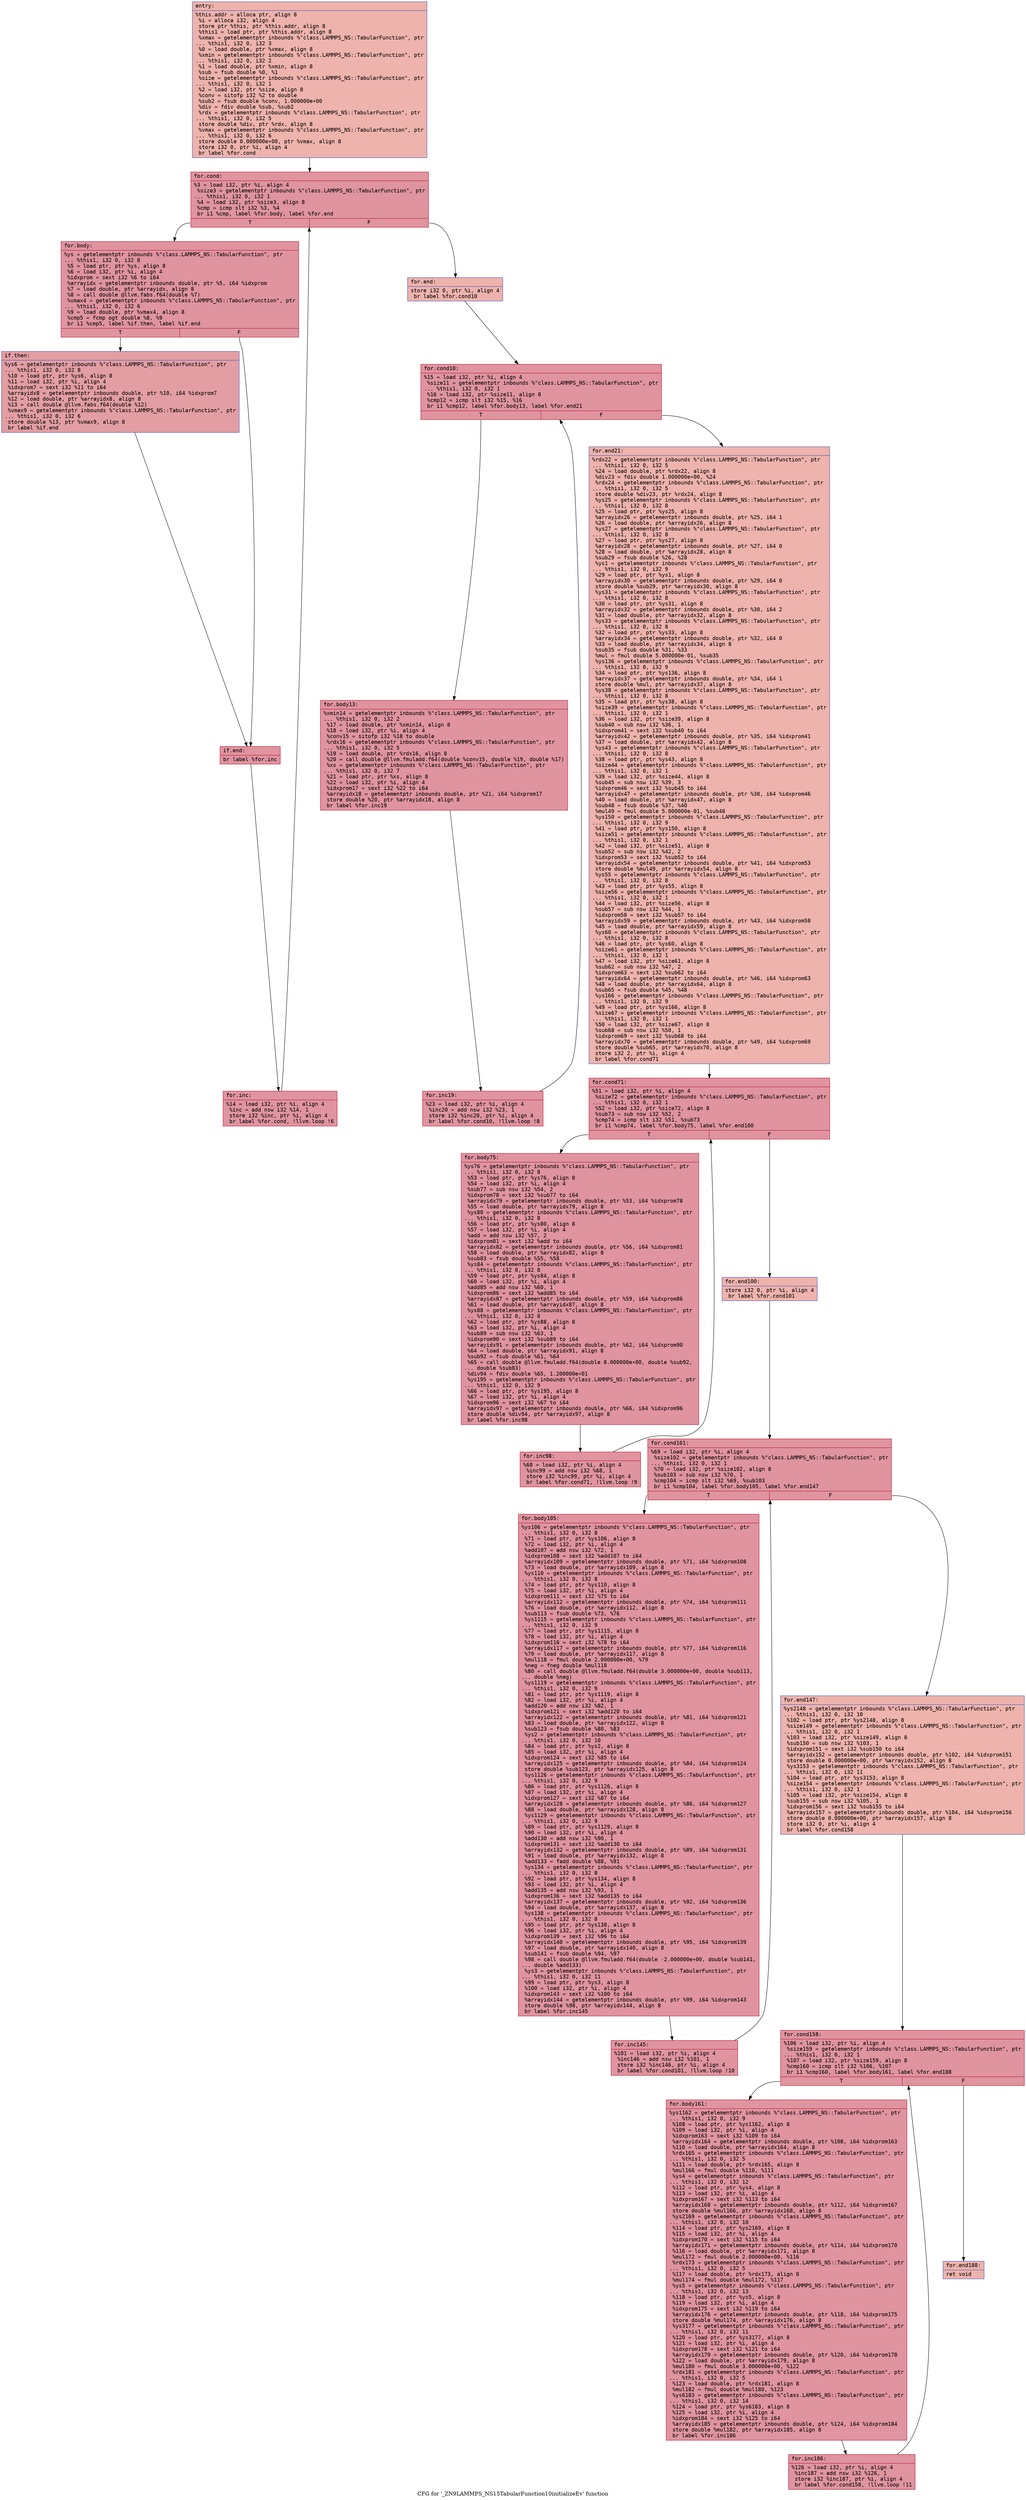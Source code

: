 digraph "CFG for '_ZN9LAMMPS_NS15TabularFunction10initializeEv' function" {
	label="CFG for '_ZN9LAMMPS_NS15TabularFunction10initializeEv' function";

	Node0x556a1d4e0f00 [shape=record,color="#3d50c3ff", style=filled, fillcolor="#d6524470" fontname="Courier",label="{entry:\l|  %this.addr = alloca ptr, align 8\l  %i = alloca i32, align 4\l  store ptr %this, ptr %this.addr, align 8\l  %this1 = load ptr, ptr %this.addr, align 8\l  %xmax = getelementptr inbounds %\"class.LAMMPS_NS::TabularFunction\", ptr\l... %this1, i32 0, i32 3\l  %0 = load double, ptr %xmax, align 8\l  %xmin = getelementptr inbounds %\"class.LAMMPS_NS::TabularFunction\", ptr\l... %this1, i32 0, i32 2\l  %1 = load double, ptr %xmin, align 8\l  %sub = fsub double %0, %1\l  %size = getelementptr inbounds %\"class.LAMMPS_NS::TabularFunction\", ptr\l... %this1, i32 0, i32 1\l  %2 = load i32, ptr %size, align 8\l  %conv = sitofp i32 %2 to double\l  %sub2 = fsub double %conv, 1.000000e+00\l  %div = fdiv double %sub, %sub2\l  %rdx = getelementptr inbounds %\"class.LAMMPS_NS::TabularFunction\", ptr\l... %this1, i32 0, i32 5\l  store double %div, ptr %rdx, align 8\l  %vmax = getelementptr inbounds %\"class.LAMMPS_NS::TabularFunction\", ptr\l... %this1, i32 0, i32 6\l  store double 0.000000e+00, ptr %vmax, align 8\l  store i32 0, ptr %i, align 4\l  br label %for.cond\l}"];
	Node0x556a1d4e0f00 -> Node0x556a1d4e1c90[tooltip="entry -> for.cond\nProbability 100.00%" ];
	Node0x556a1d4e1c90 [shape=record,color="#b70d28ff", style=filled, fillcolor="#b70d2870" fontname="Courier",label="{for.cond:\l|  %3 = load i32, ptr %i, align 4\l  %size3 = getelementptr inbounds %\"class.LAMMPS_NS::TabularFunction\", ptr\l... %this1, i32 0, i32 1\l  %4 = load i32, ptr %size3, align 8\l  %cmp = icmp slt i32 %3, %4\l  br i1 %cmp, label %for.body, label %for.end\l|{<s0>T|<s1>F}}"];
	Node0x556a1d4e1c90:s0 -> Node0x556a1d4e2010[tooltip="for.cond -> for.body\nProbability 96.88%" ];
	Node0x556a1d4e1c90:s1 -> Node0x556a1d4e2090[tooltip="for.cond -> for.end\nProbability 3.12%" ];
	Node0x556a1d4e2010 [shape=record,color="#b70d28ff", style=filled, fillcolor="#b70d2870" fontname="Courier",label="{for.body:\l|  %ys = getelementptr inbounds %\"class.LAMMPS_NS::TabularFunction\", ptr\l... %this1, i32 0, i32 8\l  %5 = load ptr, ptr %ys, align 8\l  %6 = load i32, ptr %i, align 4\l  %idxprom = sext i32 %6 to i64\l  %arrayidx = getelementptr inbounds double, ptr %5, i64 %idxprom\l  %7 = load double, ptr %arrayidx, align 8\l  %8 = call double @llvm.fabs.f64(double %7)\l  %vmax4 = getelementptr inbounds %\"class.LAMMPS_NS::TabularFunction\", ptr\l... %this1, i32 0, i32 6\l  %9 = load double, ptr %vmax4, align 8\l  %cmp5 = fcmp ogt double %8, %9\l  br i1 %cmp5, label %if.then, label %if.end\l|{<s0>T|<s1>F}}"];
	Node0x556a1d4e2010:s0 -> Node0x556a1d4d81f0[tooltip="for.body -> if.then\nProbability 50.00%" ];
	Node0x556a1d4e2010:s1 -> Node0x556a1d4d85e0[tooltip="for.body -> if.end\nProbability 50.00%" ];
	Node0x556a1d4d81f0 [shape=record,color="#3d50c3ff", style=filled, fillcolor="#be242e70" fontname="Courier",label="{if.then:\l|  %ys6 = getelementptr inbounds %\"class.LAMMPS_NS::TabularFunction\", ptr\l... %this1, i32 0, i32 8\l  %10 = load ptr, ptr %ys6, align 8\l  %11 = load i32, ptr %i, align 4\l  %idxprom7 = sext i32 %11 to i64\l  %arrayidx8 = getelementptr inbounds double, ptr %10, i64 %idxprom7\l  %12 = load double, ptr %arrayidx8, align 8\l  %13 = call double @llvm.fabs.f64(double %12)\l  %vmax9 = getelementptr inbounds %\"class.LAMMPS_NS::TabularFunction\", ptr\l... %this1, i32 0, i32 6\l  store double %13, ptr %vmax9, align 8\l  br label %if.end\l}"];
	Node0x556a1d4d81f0 -> Node0x556a1d4d85e0[tooltip="if.then -> if.end\nProbability 100.00%" ];
	Node0x556a1d4d85e0 [shape=record,color="#b70d28ff", style=filled, fillcolor="#b70d2870" fontname="Courier",label="{if.end:\l|  br label %for.inc\l}"];
	Node0x556a1d4d85e0 -> Node0x556a1d4d8e10[tooltip="if.end -> for.inc\nProbability 100.00%" ];
	Node0x556a1d4d8e10 [shape=record,color="#b70d28ff", style=filled, fillcolor="#b70d2870" fontname="Courier",label="{for.inc:\l|  %14 = load i32, ptr %i, align 4\l  %inc = add nsw i32 %14, 1\l  store i32 %inc, ptr %i, align 4\l  br label %for.cond, !llvm.loop !6\l}"];
	Node0x556a1d4d8e10 -> Node0x556a1d4e1c90[tooltip="for.inc -> for.cond\nProbability 100.00%" ];
	Node0x556a1d4e2090 [shape=record,color="#3d50c3ff", style=filled, fillcolor="#d6524470" fontname="Courier",label="{for.end:\l|  store i32 0, ptr %i, align 4\l  br label %for.cond10\l}"];
	Node0x556a1d4e2090 -> Node0x556a1d4e53b0[tooltip="for.end -> for.cond10\nProbability 100.00%" ];
	Node0x556a1d4e53b0 [shape=record,color="#b70d28ff", style=filled, fillcolor="#b70d2870" fontname="Courier",label="{for.cond10:\l|  %15 = load i32, ptr %i, align 4\l  %size11 = getelementptr inbounds %\"class.LAMMPS_NS::TabularFunction\", ptr\l... %this1, i32 0, i32 1\l  %16 = load i32, ptr %size11, align 8\l  %cmp12 = icmp slt i32 %15, %16\l  br i1 %cmp12, label %for.body13, label %for.end21\l|{<s0>T|<s1>F}}"];
	Node0x556a1d4e53b0:s0 -> Node0x556a1d4e5700[tooltip="for.cond10 -> for.body13\nProbability 96.88%" ];
	Node0x556a1d4e53b0:s1 -> Node0x556a1d4e5780[tooltip="for.cond10 -> for.end21\nProbability 3.12%" ];
	Node0x556a1d4e5700 [shape=record,color="#b70d28ff", style=filled, fillcolor="#b70d2870" fontname="Courier",label="{for.body13:\l|  %xmin14 = getelementptr inbounds %\"class.LAMMPS_NS::TabularFunction\", ptr\l... %this1, i32 0, i32 2\l  %17 = load double, ptr %xmin14, align 8\l  %18 = load i32, ptr %i, align 4\l  %conv15 = sitofp i32 %18 to double\l  %rdx16 = getelementptr inbounds %\"class.LAMMPS_NS::TabularFunction\", ptr\l... %this1, i32 0, i32 5\l  %19 = load double, ptr %rdx16, align 8\l  %20 = call double @llvm.fmuladd.f64(double %conv15, double %19, double %17)\l  %xs = getelementptr inbounds %\"class.LAMMPS_NS::TabularFunction\", ptr\l... %this1, i32 0, i32 7\l  %21 = load ptr, ptr %xs, align 8\l  %22 = load i32, ptr %i, align 4\l  %idxprom17 = sext i32 %22 to i64\l  %arrayidx18 = getelementptr inbounds double, ptr %21, i64 %idxprom17\l  store double %20, ptr %arrayidx18, align 8\l  br label %for.inc19\l}"];
	Node0x556a1d4e5700 -> Node0x556a1d4e6160[tooltip="for.body13 -> for.inc19\nProbability 100.00%" ];
	Node0x556a1d4e6160 [shape=record,color="#b70d28ff", style=filled, fillcolor="#b70d2870" fontname="Courier",label="{for.inc19:\l|  %23 = load i32, ptr %i, align 4\l  %inc20 = add nsw i32 %23, 1\l  store i32 %inc20, ptr %i, align 4\l  br label %for.cond10, !llvm.loop !8\l}"];
	Node0x556a1d4e6160 -> Node0x556a1d4e53b0[tooltip="for.inc19 -> for.cond10\nProbability 100.00%" ];
	Node0x556a1d4e5780 [shape=record,color="#3d50c3ff", style=filled, fillcolor="#d6524470" fontname="Courier",label="{for.end21:\l|  %rdx22 = getelementptr inbounds %\"class.LAMMPS_NS::TabularFunction\", ptr\l... %this1, i32 0, i32 5\l  %24 = load double, ptr %rdx22, align 8\l  %div23 = fdiv double 1.000000e+00, %24\l  %rdx24 = getelementptr inbounds %\"class.LAMMPS_NS::TabularFunction\", ptr\l... %this1, i32 0, i32 5\l  store double %div23, ptr %rdx24, align 8\l  %ys25 = getelementptr inbounds %\"class.LAMMPS_NS::TabularFunction\", ptr\l... %this1, i32 0, i32 8\l  %25 = load ptr, ptr %ys25, align 8\l  %arrayidx26 = getelementptr inbounds double, ptr %25, i64 1\l  %26 = load double, ptr %arrayidx26, align 8\l  %ys27 = getelementptr inbounds %\"class.LAMMPS_NS::TabularFunction\", ptr\l... %this1, i32 0, i32 8\l  %27 = load ptr, ptr %ys27, align 8\l  %arrayidx28 = getelementptr inbounds double, ptr %27, i64 0\l  %28 = load double, ptr %arrayidx28, align 8\l  %sub29 = fsub double %26, %28\l  %ys1 = getelementptr inbounds %\"class.LAMMPS_NS::TabularFunction\", ptr\l... %this1, i32 0, i32 9\l  %29 = load ptr, ptr %ys1, align 8\l  %arrayidx30 = getelementptr inbounds double, ptr %29, i64 0\l  store double %sub29, ptr %arrayidx30, align 8\l  %ys31 = getelementptr inbounds %\"class.LAMMPS_NS::TabularFunction\", ptr\l... %this1, i32 0, i32 8\l  %30 = load ptr, ptr %ys31, align 8\l  %arrayidx32 = getelementptr inbounds double, ptr %30, i64 2\l  %31 = load double, ptr %arrayidx32, align 8\l  %ys33 = getelementptr inbounds %\"class.LAMMPS_NS::TabularFunction\", ptr\l... %this1, i32 0, i32 8\l  %32 = load ptr, ptr %ys33, align 8\l  %arrayidx34 = getelementptr inbounds double, ptr %32, i64 0\l  %33 = load double, ptr %arrayidx34, align 8\l  %sub35 = fsub double %31, %33\l  %mul = fmul double 5.000000e-01, %sub35\l  %ys136 = getelementptr inbounds %\"class.LAMMPS_NS::TabularFunction\", ptr\l... %this1, i32 0, i32 9\l  %34 = load ptr, ptr %ys136, align 8\l  %arrayidx37 = getelementptr inbounds double, ptr %34, i64 1\l  store double %mul, ptr %arrayidx37, align 8\l  %ys38 = getelementptr inbounds %\"class.LAMMPS_NS::TabularFunction\", ptr\l... %this1, i32 0, i32 8\l  %35 = load ptr, ptr %ys38, align 8\l  %size39 = getelementptr inbounds %\"class.LAMMPS_NS::TabularFunction\", ptr\l... %this1, i32 0, i32 1\l  %36 = load i32, ptr %size39, align 8\l  %sub40 = sub nsw i32 %36, 1\l  %idxprom41 = sext i32 %sub40 to i64\l  %arrayidx42 = getelementptr inbounds double, ptr %35, i64 %idxprom41\l  %37 = load double, ptr %arrayidx42, align 8\l  %ys43 = getelementptr inbounds %\"class.LAMMPS_NS::TabularFunction\", ptr\l... %this1, i32 0, i32 8\l  %38 = load ptr, ptr %ys43, align 8\l  %size44 = getelementptr inbounds %\"class.LAMMPS_NS::TabularFunction\", ptr\l... %this1, i32 0, i32 1\l  %39 = load i32, ptr %size44, align 8\l  %sub45 = sub nsw i32 %39, 3\l  %idxprom46 = sext i32 %sub45 to i64\l  %arrayidx47 = getelementptr inbounds double, ptr %38, i64 %idxprom46\l  %40 = load double, ptr %arrayidx47, align 8\l  %sub48 = fsub double %37, %40\l  %mul49 = fmul double 5.000000e-01, %sub48\l  %ys150 = getelementptr inbounds %\"class.LAMMPS_NS::TabularFunction\", ptr\l... %this1, i32 0, i32 9\l  %41 = load ptr, ptr %ys150, align 8\l  %size51 = getelementptr inbounds %\"class.LAMMPS_NS::TabularFunction\", ptr\l... %this1, i32 0, i32 1\l  %42 = load i32, ptr %size51, align 8\l  %sub52 = sub nsw i32 %42, 2\l  %idxprom53 = sext i32 %sub52 to i64\l  %arrayidx54 = getelementptr inbounds double, ptr %41, i64 %idxprom53\l  store double %mul49, ptr %arrayidx54, align 8\l  %ys55 = getelementptr inbounds %\"class.LAMMPS_NS::TabularFunction\", ptr\l... %this1, i32 0, i32 8\l  %43 = load ptr, ptr %ys55, align 8\l  %size56 = getelementptr inbounds %\"class.LAMMPS_NS::TabularFunction\", ptr\l... %this1, i32 0, i32 1\l  %44 = load i32, ptr %size56, align 8\l  %sub57 = sub nsw i32 %44, 1\l  %idxprom58 = sext i32 %sub57 to i64\l  %arrayidx59 = getelementptr inbounds double, ptr %43, i64 %idxprom58\l  %45 = load double, ptr %arrayidx59, align 8\l  %ys60 = getelementptr inbounds %\"class.LAMMPS_NS::TabularFunction\", ptr\l... %this1, i32 0, i32 8\l  %46 = load ptr, ptr %ys60, align 8\l  %size61 = getelementptr inbounds %\"class.LAMMPS_NS::TabularFunction\", ptr\l... %this1, i32 0, i32 1\l  %47 = load i32, ptr %size61, align 8\l  %sub62 = sub nsw i32 %47, 2\l  %idxprom63 = sext i32 %sub62 to i64\l  %arrayidx64 = getelementptr inbounds double, ptr %46, i64 %idxprom63\l  %48 = load double, ptr %arrayidx64, align 8\l  %sub65 = fsub double %45, %48\l  %ys166 = getelementptr inbounds %\"class.LAMMPS_NS::TabularFunction\", ptr\l... %this1, i32 0, i32 9\l  %49 = load ptr, ptr %ys166, align 8\l  %size67 = getelementptr inbounds %\"class.LAMMPS_NS::TabularFunction\", ptr\l... %this1, i32 0, i32 1\l  %50 = load i32, ptr %size67, align 8\l  %sub68 = sub nsw i32 %50, 1\l  %idxprom69 = sext i32 %sub68 to i64\l  %arrayidx70 = getelementptr inbounds double, ptr %49, i64 %idxprom69\l  store double %sub65, ptr %arrayidx70, align 8\l  store i32 2, ptr %i, align 4\l  br label %for.cond71\l}"];
	Node0x556a1d4e5780 -> Node0x556a1d4eade0[tooltip="for.end21 -> for.cond71\nProbability 100.00%" ];
	Node0x556a1d4eade0 [shape=record,color="#b70d28ff", style=filled, fillcolor="#b70d2870" fontname="Courier",label="{for.cond71:\l|  %51 = load i32, ptr %i, align 4\l  %size72 = getelementptr inbounds %\"class.LAMMPS_NS::TabularFunction\", ptr\l... %this1, i32 0, i32 1\l  %52 = load i32, ptr %size72, align 8\l  %sub73 = sub nsw i32 %52, 2\l  %cmp74 = icmp slt i32 %51, %sub73\l  br i1 %cmp74, label %for.body75, label %for.end100\l|{<s0>T|<s1>F}}"];
	Node0x556a1d4eade0:s0 -> Node0x556a1d4e6e00[tooltip="for.cond71 -> for.body75\nProbability 96.88%" ];
	Node0x556a1d4eade0:s1 -> Node0x556a1d4e6e80[tooltip="for.cond71 -> for.end100\nProbability 3.12%" ];
	Node0x556a1d4e6e00 [shape=record,color="#b70d28ff", style=filled, fillcolor="#b70d2870" fontname="Courier",label="{for.body75:\l|  %ys76 = getelementptr inbounds %\"class.LAMMPS_NS::TabularFunction\", ptr\l... %this1, i32 0, i32 8\l  %53 = load ptr, ptr %ys76, align 8\l  %54 = load i32, ptr %i, align 4\l  %sub77 = sub nsw i32 %54, 2\l  %idxprom78 = sext i32 %sub77 to i64\l  %arrayidx79 = getelementptr inbounds double, ptr %53, i64 %idxprom78\l  %55 = load double, ptr %arrayidx79, align 8\l  %ys80 = getelementptr inbounds %\"class.LAMMPS_NS::TabularFunction\", ptr\l... %this1, i32 0, i32 8\l  %56 = load ptr, ptr %ys80, align 8\l  %57 = load i32, ptr %i, align 4\l  %add = add nsw i32 %57, 2\l  %idxprom81 = sext i32 %add to i64\l  %arrayidx82 = getelementptr inbounds double, ptr %56, i64 %idxprom81\l  %58 = load double, ptr %arrayidx82, align 8\l  %sub83 = fsub double %55, %58\l  %ys84 = getelementptr inbounds %\"class.LAMMPS_NS::TabularFunction\", ptr\l... %this1, i32 0, i32 8\l  %59 = load ptr, ptr %ys84, align 8\l  %60 = load i32, ptr %i, align 4\l  %add85 = add nsw i32 %60, 1\l  %idxprom86 = sext i32 %add85 to i64\l  %arrayidx87 = getelementptr inbounds double, ptr %59, i64 %idxprom86\l  %61 = load double, ptr %arrayidx87, align 8\l  %ys88 = getelementptr inbounds %\"class.LAMMPS_NS::TabularFunction\", ptr\l... %this1, i32 0, i32 8\l  %62 = load ptr, ptr %ys88, align 8\l  %63 = load i32, ptr %i, align 4\l  %sub89 = sub nsw i32 %63, 1\l  %idxprom90 = sext i32 %sub89 to i64\l  %arrayidx91 = getelementptr inbounds double, ptr %62, i64 %idxprom90\l  %64 = load double, ptr %arrayidx91, align 8\l  %sub92 = fsub double %61, %64\l  %65 = call double @llvm.fmuladd.f64(double 8.000000e+00, double %sub92,\l... double %sub83)\l  %div94 = fdiv double %65, 1.200000e+01\l  %ys195 = getelementptr inbounds %\"class.LAMMPS_NS::TabularFunction\", ptr\l... %this1, i32 0, i32 9\l  %66 = load ptr, ptr %ys195, align 8\l  %67 = load i32, ptr %i, align 4\l  %idxprom96 = sext i32 %67 to i64\l  %arrayidx97 = getelementptr inbounds double, ptr %66, i64 %idxprom96\l  store double %div94, ptr %arrayidx97, align 8\l  br label %for.inc98\l}"];
	Node0x556a1d4e6e00 -> Node0x556a1d4ed290[tooltip="for.body75 -> for.inc98\nProbability 100.00%" ];
	Node0x556a1d4ed290 [shape=record,color="#b70d28ff", style=filled, fillcolor="#b70d2870" fontname="Courier",label="{for.inc98:\l|  %68 = load i32, ptr %i, align 4\l  %inc99 = add nsw i32 %68, 1\l  store i32 %inc99, ptr %i, align 4\l  br label %for.cond71, !llvm.loop !9\l}"];
	Node0x556a1d4ed290 -> Node0x556a1d4eade0[tooltip="for.inc98 -> for.cond71\nProbability 100.00%" ];
	Node0x556a1d4e6e80 [shape=record,color="#3d50c3ff", style=filled, fillcolor="#d6524470" fontname="Courier",label="{for.end100:\l|  store i32 0, ptr %i, align 4\l  br label %for.cond101\l}"];
	Node0x556a1d4e6e80 -> Node0x556a1d4ed7b0[tooltip="for.end100 -> for.cond101\nProbability 100.00%" ];
	Node0x556a1d4ed7b0 [shape=record,color="#b70d28ff", style=filled, fillcolor="#b70d2870" fontname="Courier",label="{for.cond101:\l|  %69 = load i32, ptr %i, align 4\l  %size102 = getelementptr inbounds %\"class.LAMMPS_NS::TabularFunction\", ptr\l... %this1, i32 0, i32 1\l  %70 = load i32, ptr %size102, align 8\l  %sub103 = sub nsw i32 %70, 1\l  %cmp104 = icmp slt i32 %69, %sub103\l  br i1 %cmp104, label %for.body105, label %for.end147\l|{<s0>T|<s1>F}}"];
	Node0x556a1d4ed7b0:s0 -> Node0x556a1d4edbe0[tooltip="for.cond101 -> for.body105\nProbability 96.88%" ];
	Node0x556a1d4ed7b0:s1 -> Node0x556a1d4edc60[tooltip="for.cond101 -> for.end147\nProbability 3.12%" ];
	Node0x556a1d4edbe0 [shape=record,color="#b70d28ff", style=filled, fillcolor="#b70d2870" fontname="Courier",label="{for.body105:\l|  %ys106 = getelementptr inbounds %\"class.LAMMPS_NS::TabularFunction\", ptr\l... %this1, i32 0, i32 8\l  %71 = load ptr, ptr %ys106, align 8\l  %72 = load i32, ptr %i, align 4\l  %add107 = add nsw i32 %72, 1\l  %idxprom108 = sext i32 %add107 to i64\l  %arrayidx109 = getelementptr inbounds double, ptr %71, i64 %idxprom108\l  %73 = load double, ptr %arrayidx109, align 8\l  %ys110 = getelementptr inbounds %\"class.LAMMPS_NS::TabularFunction\", ptr\l... %this1, i32 0, i32 8\l  %74 = load ptr, ptr %ys110, align 8\l  %75 = load i32, ptr %i, align 4\l  %idxprom111 = sext i32 %75 to i64\l  %arrayidx112 = getelementptr inbounds double, ptr %74, i64 %idxprom111\l  %76 = load double, ptr %arrayidx112, align 8\l  %sub113 = fsub double %73, %76\l  %ys1115 = getelementptr inbounds %\"class.LAMMPS_NS::TabularFunction\", ptr\l... %this1, i32 0, i32 9\l  %77 = load ptr, ptr %ys1115, align 8\l  %78 = load i32, ptr %i, align 4\l  %idxprom116 = sext i32 %78 to i64\l  %arrayidx117 = getelementptr inbounds double, ptr %77, i64 %idxprom116\l  %79 = load double, ptr %arrayidx117, align 8\l  %mul118 = fmul double 2.000000e+00, %79\l  %neg = fneg double %mul118\l  %80 = call double @llvm.fmuladd.f64(double 3.000000e+00, double %sub113,\l... double %neg)\l  %ys1119 = getelementptr inbounds %\"class.LAMMPS_NS::TabularFunction\", ptr\l... %this1, i32 0, i32 9\l  %81 = load ptr, ptr %ys1119, align 8\l  %82 = load i32, ptr %i, align 4\l  %add120 = add nsw i32 %82, 1\l  %idxprom121 = sext i32 %add120 to i64\l  %arrayidx122 = getelementptr inbounds double, ptr %81, i64 %idxprom121\l  %83 = load double, ptr %arrayidx122, align 8\l  %sub123 = fsub double %80, %83\l  %ys2 = getelementptr inbounds %\"class.LAMMPS_NS::TabularFunction\", ptr\l... %this1, i32 0, i32 10\l  %84 = load ptr, ptr %ys2, align 8\l  %85 = load i32, ptr %i, align 4\l  %idxprom124 = sext i32 %85 to i64\l  %arrayidx125 = getelementptr inbounds double, ptr %84, i64 %idxprom124\l  store double %sub123, ptr %arrayidx125, align 8\l  %ys1126 = getelementptr inbounds %\"class.LAMMPS_NS::TabularFunction\", ptr\l... %this1, i32 0, i32 9\l  %86 = load ptr, ptr %ys1126, align 8\l  %87 = load i32, ptr %i, align 4\l  %idxprom127 = sext i32 %87 to i64\l  %arrayidx128 = getelementptr inbounds double, ptr %86, i64 %idxprom127\l  %88 = load double, ptr %arrayidx128, align 8\l  %ys1129 = getelementptr inbounds %\"class.LAMMPS_NS::TabularFunction\", ptr\l... %this1, i32 0, i32 9\l  %89 = load ptr, ptr %ys1129, align 8\l  %90 = load i32, ptr %i, align 4\l  %add130 = add nsw i32 %90, 1\l  %idxprom131 = sext i32 %add130 to i64\l  %arrayidx132 = getelementptr inbounds double, ptr %89, i64 %idxprom131\l  %91 = load double, ptr %arrayidx132, align 8\l  %add133 = fadd double %88, %91\l  %ys134 = getelementptr inbounds %\"class.LAMMPS_NS::TabularFunction\", ptr\l... %this1, i32 0, i32 8\l  %92 = load ptr, ptr %ys134, align 8\l  %93 = load i32, ptr %i, align 4\l  %add135 = add nsw i32 %93, 1\l  %idxprom136 = sext i32 %add135 to i64\l  %arrayidx137 = getelementptr inbounds double, ptr %92, i64 %idxprom136\l  %94 = load double, ptr %arrayidx137, align 8\l  %ys138 = getelementptr inbounds %\"class.LAMMPS_NS::TabularFunction\", ptr\l... %this1, i32 0, i32 8\l  %95 = load ptr, ptr %ys138, align 8\l  %96 = load i32, ptr %i, align 4\l  %idxprom139 = sext i32 %96 to i64\l  %arrayidx140 = getelementptr inbounds double, ptr %95, i64 %idxprom139\l  %97 = load double, ptr %arrayidx140, align 8\l  %sub141 = fsub double %94, %97\l  %98 = call double @llvm.fmuladd.f64(double -2.000000e+00, double %sub141,\l... double %add133)\l  %ys3 = getelementptr inbounds %\"class.LAMMPS_NS::TabularFunction\", ptr\l... %this1, i32 0, i32 11\l  %99 = load ptr, ptr %ys3, align 8\l  %100 = load i32, ptr %i, align 4\l  %idxprom143 = sext i32 %100 to i64\l  %arrayidx144 = getelementptr inbounds double, ptr %99, i64 %idxprom143\l  store double %98, ptr %arrayidx144, align 8\l  br label %for.inc145\l}"];
	Node0x556a1d4edbe0 -> Node0x556a1d4ea420[tooltip="for.body105 -> for.inc145\nProbability 100.00%" ];
	Node0x556a1d4ea420 [shape=record,color="#b70d28ff", style=filled, fillcolor="#b70d2870" fontname="Courier",label="{for.inc145:\l|  %101 = load i32, ptr %i, align 4\l  %inc146 = add nsw i32 %101, 1\l  store i32 %inc146, ptr %i, align 4\l  br label %for.cond101, !llvm.loop !10\l}"];
	Node0x556a1d4ea420 -> Node0x556a1d4ed7b0[tooltip="for.inc145 -> for.cond101\nProbability 100.00%" ];
	Node0x556a1d4edc60 [shape=record,color="#3d50c3ff", style=filled, fillcolor="#d6524470" fontname="Courier",label="{for.end147:\l|  %ys2148 = getelementptr inbounds %\"class.LAMMPS_NS::TabularFunction\", ptr\l... %this1, i32 0, i32 10\l  %102 = load ptr, ptr %ys2148, align 8\l  %size149 = getelementptr inbounds %\"class.LAMMPS_NS::TabularFunction\", ptr\l... %this1, i32 0, i32 1\l  %103 = load i32, ptr %size149, align 8\l  %sub150 = sub nsw i32 %103, 1\l  %idxprom151 = sext i32 %sub150 to i64\l  %arrayidx152 = getelementptr inbounds double, ptr %102, i64 %idxprom151\l  store double 0.000000e+00, ptr %arrayidx152, align 8\l  %ys3153 = getelementptr inbounds %\"class.LAMMPS_NS::TabularFunction\", ptr\l... %this1, i32 0, i32 11\l  %104 = load ptr, ptr %ys3153, align 8\l  %size154 = getelementptr inbounds %\"class.LAMMPS_NS::TabularFunction\", ptr\l... %this1, i32 0, i32 1\l  %105 = load i32, ptr %size154, align 8\l  %sub155 = sub nsw i32 %105, 1\l  %idxprom156 = sext i32 %sub155 to i64\l  %arrayidx157 = getelementptr inbounds double, ptr %104, i64 %idxprom156\l  store double 0.000000e+00, ptr %arrayidx157, align 8\l  store i32 0, ptr %i, align 4\l  br label %for.cond158\l}"];
	Node0x556a1d4edc60 -> Node0x556a1d4f2430[tooltip="for.end147 -> for.cond158\nProbability 100.00%" ];
	Node0x556a1d4f2430 [shape=record,color="#b70d28ff", style=filled, fillcolor="#b70d2870" fontname="Courier",label="{for.cond158:\l|  %106 = load i32, ptr %i, align 4\l  %size159 = getelementptr inbounds %\"class.LAMMPS_NS::TabularFunction\", ptr\l... %this1, i32 0, i32 1\l  %107 = load i32, ptr %size159, align 8\l  %cmp160 = icmp slt i32 %106, %107\l  br i1 %cmp160, label %for.body161, label %for.end188\l|{<s0>T|<s1>F}}"];
	Node0x556a1d4f2430:s0 -> Node0x556a1d4f27b0[tooltip="for.cond158 -> for.body161\nProbability 96.88%" ];
	Node0x556a1d4f2430:s1 -> Node0x556a1d4f2830[tooltip="for.cond158 -> for.end188\nProbability 3.12%" ];
	Node0x556a1d4f27b0 [shape=record,color="#b70d28ff", style=filled, fillcolor="#b70d2870" fontname="Courier",label="{for.body161:\l|  %ys1162 = getelementptr inbounds %\"class.LAMMPS_NS::TabularFunction\", ptr\l... %this1, i32 0, i32 9\l  %108 = load ptr, ptr %ys1162, align 8\l  %109 = load i32, ptr %i, align 4\l  %idxprom163 = sext i32 %109 to i64\l  %arrayidx164 = getelementptr inbounds double, ptr %108, i64 %idxprom163\l  %110 = load double, ptr %arrayidx164, align 8\l  %rdx165 = getelementptr inbounds %\"class.LAMMPS_NS::TabularFunction\", ptr\l... %this1, i32 0, i32 5\l  %111 = load double, ptr %rdx165, align 8\l  %mul166 = fmul double %110, %111\l  %ys4 = getelementptr inbounds %\"class.LAMMPS_NS::TabularFunction\", ptr\l... %this1, i32 0, i32 12\l  %112 = load ptr, ptr %ys4, align 8\l  %113 = load i32, ptr %i, align 4\l  %idxprom167 = sext i32 %113 to i64\l  %arrayidx168 = getelementptr inbounds double, ptr %112, i64 %idxprom167\l  store double %mul166, ptr %arrayidx168, align 8\l  %ys2169 = getelementptr inbounds %\"class.LAMMPS_NS::TabularFunction\", ptr\l... %this1, i32 0, i32 10\l  %114 = load ptr, ptr %ys2169, align 8\l  %115 = load i32, ptr %i, align 4\l  %idxprom170 = sext i32 %115 to i64\l  %arrayidx171 = getelementptr inbounds double, ptr %114, i64 %idxprom170\l  %116 = load double, ptr %arrayidx171, align 8\l  %mul172 = fmul double 2.000000e+00, %116\l  %rdx173 = getelementptr inbounds %\"class.LAMMPS_NS::TabularFunction\", ptr\l... %this1, i32 0, i32 5\l  %117 = load double, ptr %rdx173, align 8\l  %mul174 = fmul double %mul172, %117\l  %ys5 = getelementptr inbounds %\"class.LAMMPS_NS::TabularFunction\", ptr\l... %this1, i32 0, i32 13\l  %118 = load ptr, ptr %ys5, align 8\l  %119 = load i32, ptr %i, align 4\l  %idxprom175 = sext i32 %119 to i64\l  %arrayidx176 = getelementptr inbounds double, ptr %118, i64 %idxprom175\l  store double %mul174, ptr %arrayidx176, align 8\l  %ys3177 = getelementptr inbounds %\"class.LAMMPS_NS::TabularFunction\", ptr\l... %this1, i32 0, i32 11\l  %120 = load ptr, ptr %ys3177, align 8\l  %121 = load i32, ptr %i, align 4\l  %idxprom178 = sext i32 %121 to i64\l  %arrayidx179 = getelementptr inbounds double, ptr %120, i64 %idxprom178\l  %122 = load double, ptr %arrayidx179, align 8\l  %mul180 = fmul double 3.000000e+00, %122\l  %rdx181 = getelementptr inbounds %\"class.LAMMPS_NS::TabularFunction\", ptr\l... %this1, i32 0, i32 5\l  %123 = load double, ptr %rdx181, align 8\l  %mul182 = fmul double %mul180, %123\l  %ys6183 = getelementptr inbounds %\"class.LAMMPS_NS::TabularFunction\", ptr\l... %this1, i32 0, i32 14\l  %124 = load ptr, ptr %ys6183, align 8\l  %125 = load i32, ptr %i, align 4\l  %idxprom184 = sext i32 %125 to i64\l  %arrayidx185 = getelementptr inbounds double, ptr %124, i64 %idxprom184\l  store double %mul182, ptr %arrayidx185, align 8\l  br label %for.inc186\l}"];
	Node0x556a1d4f27b0 -> Node0x556a1d4f5430[tooltip="for.body161 -> for.inc186\nProbability 100.00%" ];
	Node0x556a1d4f5430 [shape=record,color="#b70d28ff", style=filled, fillcolor="#b70d2870" fontname="Courier",label="{for.inc186:\l|  %126 = load i32, ptr %i, align 4\l  %inc187 = add nsw i32 %126, 1\l  store i32 %inc187, ptr %i, align 4\l  br label %for.cond158, !llvm.loop !11\l}"];
	Node0x556a1d4f5430 -> Node0x556a1d4f2430[tooltip="for.inc186 -> for.cond158\nProbability 100.00%" ];
	Node0x556a1d4f2830 [shape=record,color="#3d50c3ff", style=filled, fillcolor="#d6524470" fontname="Courier",label="{for.end188:\l|  ret void\l}"];
}
